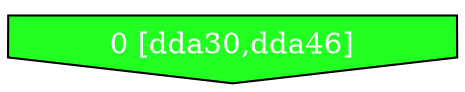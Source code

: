 diGraph libnss3{
	libnss3_0  [style=filled fillcolor="#20FF20" fontcolor="#ffffff" shape=invhouse label="0 [dda30,dda46]"]


}